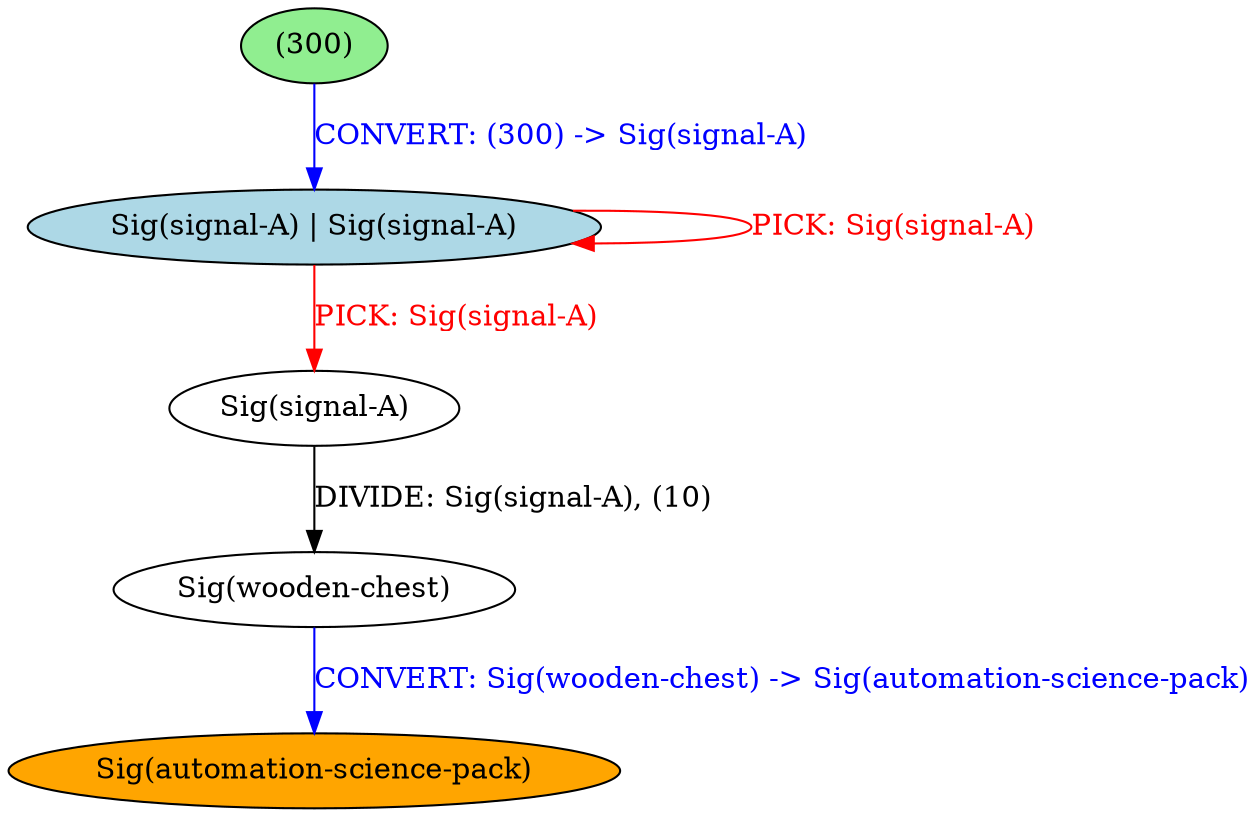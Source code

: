 strict digraph {
	nodesep=1
	5	[style=filled fillcolor=orange label="Sig(automation-science-pack)"]
	4	[style=filled fillcolor=white label="Sig(wooden-chest)"]
	1	[style=filled fillcolor=lightgreen label="(300)"]
	0	[style=filled fillcolor=lightblue label="Sig(signal-A) | Sig(signal-A)"]
	3	[style=filled fillcolor=white label="Sig(signal-A)"]
	4 -> 5	[label="CONVERT: Sig(wooden-chest) -> Sig(automation-science-pack)" color=blue fontcolor=blue]
	1 -> 0	[label="CONVERT: (300) -> Sig(signal-A)" color=blue fontcolor=blue]
	0 -> 0	[label="PICK: Sig(signal-A)" color=red fontcolor=red]
	0 -> 3	[label="PICK: Sig(signal-A)" color=red fontcolor=red]
	3 -> 4	[label="DIVIDE: Sig(signal-A), (10)" color=black fontcolor=black]
}


